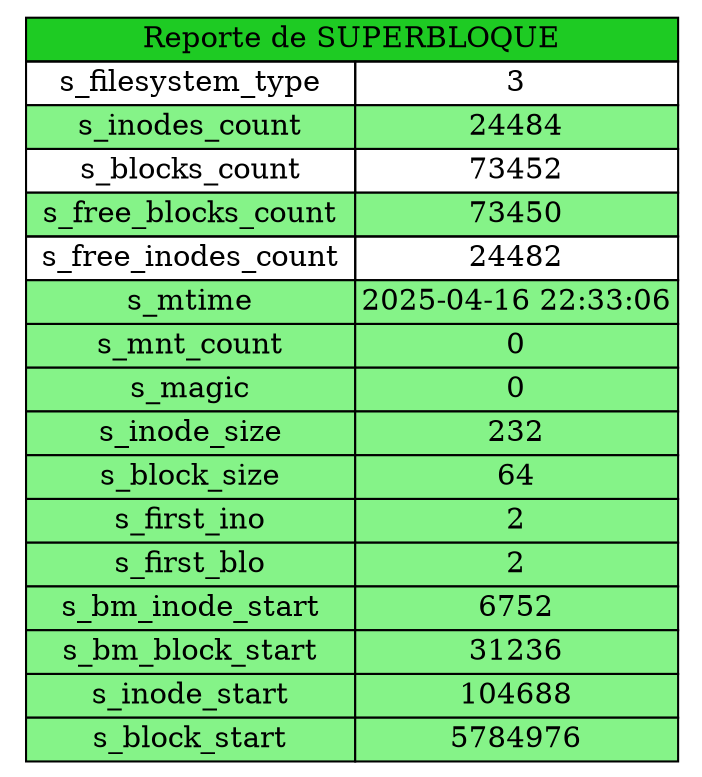 digraph {
	node [shape=plaintext]
	table [label=<
		<TABLE BORDER="0" CELLBORDER="1" CELLSPACING="0">
			<TR><TD bgcolor="#1ECB23" COLSPAN="2"> Reporte de SUPERBLOQUE </TD></TR>
			<TR><TD> s_filesystem_type </TD><TD>3</TD></TR>
			<TR><TD bgcolor="#85F388"> s_inodes_count </TD><TD bgcolor="#85F388">24484</TD></TR>
			<TR><TD> s_blocks_count </TD><TD>73452</TD></TR>
			<TR><TD bgcolor="#85F388"> s_free_blocks_count </TD><TD bgcolor="#85F388">73450</TD></TR>
			<TR><TD> s_free_inodes_count </TD><TD>24482</TD></TR>
			<TR><TD bgcolor="#85F388"> s_mtime </TD><TD bgcolor="#85F388">2025-04-16 22:33:06</TD></TR>
			<TR><TD bgcolor="#85F388"> s_mnt_count </TD><TD bgcolor="#85F388">0</TD></TR>
			<TR><TD bgcolor="#85F388"> s_magic </TD><TD bgcolor="#85F388">0</TD></TR>
			<TR><TD bgcolor="#85F388"> s_inode_size </TD><TD bgcolor="#85F388">232</TD></TR>
			<TR><TD bgcolor="#85F388"> s_block_size </TD><TD bgcolor="#85F388">64</TD></TR>
			<TR><TD bgcolor="#85F388"> s_first_ino </TD><TD bgcolor="#85F388">2</TD></TR>
			<TR><TD bgcolor="#85F388"> s_first_blo </TD><TD bgcolor="#85F388">2</TD></TR>
			<TR><TD bgcolor="#85F388"> s_bm_inode_start </TD><TD bgcolor="#85F388">6752</TD></TR>
			<TR><TD bgcolor="#85F388"> s_bm_block_start </TD><TD bgcolor="#85F388">31236</TD></TR>
			<TR><TD bgcolor="#85F388"> s_inode_start </TD><TD bgcolor="#85F388">104688</TD></TR>
			<TR><TD bgcolor="#85F388"> s_block_start </TD><TD bgcolor="#85F388">5784976</TD></TR>
		</TABLE>
	>]
}

